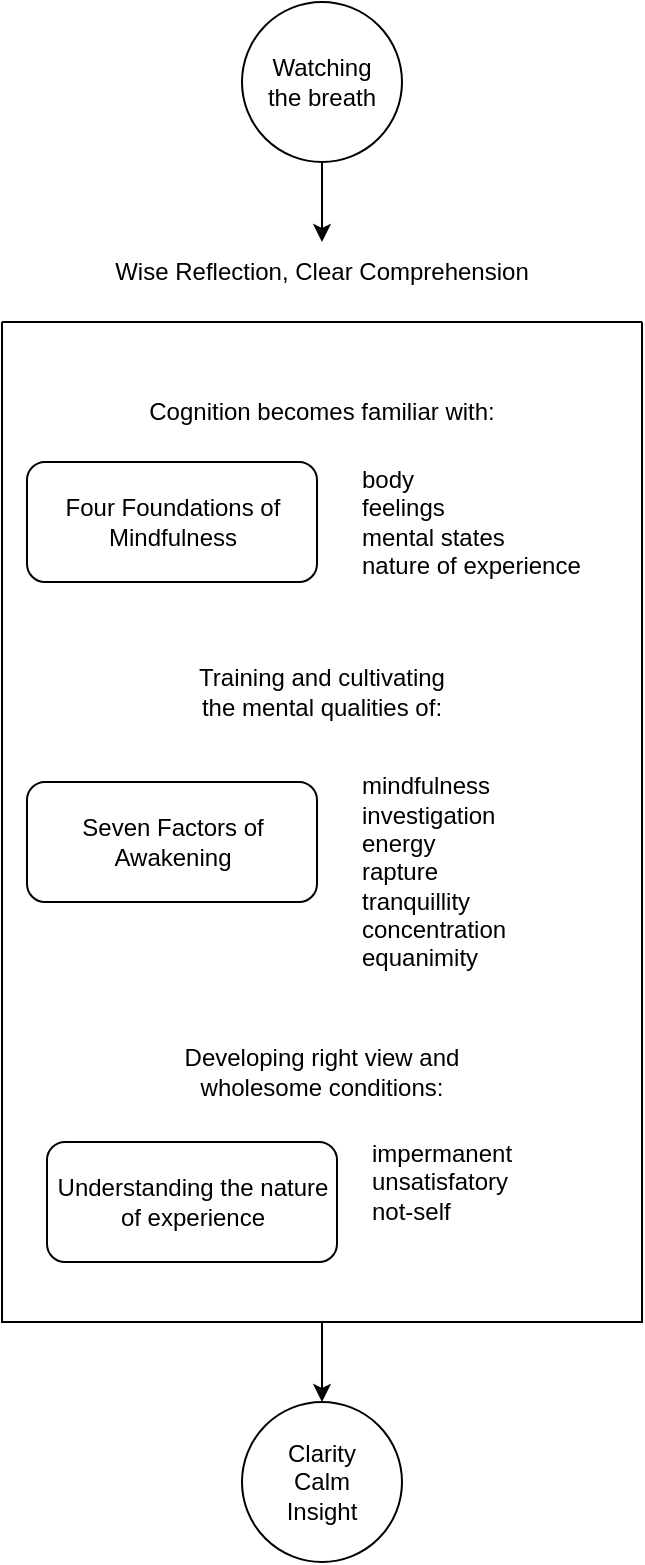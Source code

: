 <mxfile version="15.4.0" type="device"><diagram id="v9Vrka3nTFy4cIafBpXr" name="Page-1"><mxGraphModel dx="1422" dy="843" grid="1" gridSize="10" guides="1" tooltips="1" connect="1" arrows="1" fold="1" page="1" pageScale="1" pageWidth="500" pageHeight="800" math="0" shadow="0"><root><mxCell id="0"/><mxCell id="1" parent="0"/><mxCell id="avty8QCgCEOTLWtNcdsf-8" style="edgeStyle=orthogonalEdgeStyle;rounded=0;orthogonalLoop=1;jettySize=auto;html=1;" edge="1" parent="1" source="eWDwUonwVaLU7wgiBNK_-2" target="eWDwUonwVaLU7wgiBNK_-12"><mxGeometry relative="1" as="geometry"/></mxCell><mxCell id="eWDwUonwVaLU7wgiBNK_-2" value="Watching&lt;br&gt;the breath" style="ellipse;whiteSpace=wrap;html=1;aspect=fixed;" parent="1" vertex="1"><mxGeometry x="220" y="10" width="80" height="80" as="geometry"/></mxCell><mxCell id="eWDwUonwVaLU7wgiBNK_-11" value="Clarity&lt;br&gt;Calm&lt;br&gt;Insight" style="ellipse;whiteSpace=wrap;html=1;aspect=fixed;" parent="1" vertex="1"><mxGeometry x="220" y="710" width="80" height="80" as="geometry"/></mxCell><mxCell id="eWDwUonwVaLU7wgiBNK_-16" style="edgeStyle=orthogonalEdgeStyle;rounded=0;orthogonalLoop=1;jettySize=auto;html=1;entryX=0.5;entryY=0;entryDx=0;entryDy=0;" parent="1" source="eWDwUonwVaLU7wgiBNK_-13" target="eWDwUonwVaLU7wgiBNK_-11" edge="1"><mxGeometry relative="1" as="geometry"/></mxCell><mxCell id="eWDwUonwVaLU7wgiBNK_-13" value="" style="swimlane;startSize=0;" parent="1" vertex="1"><mxGeometry x="100" y="170" width="320" height="500" as="geometry"/></mxCell><mxCell id="eWDwUonwVaLU7wgiBNK_-3" value="&lt;span&gt;body&lt;/span&gt;&lt;br&gt;&lt;span&gt;feelings&lt;/span&gt;&lt;br&gt;&lt;span&gt;mental states&lt;/span&gt;&lt;br&gt;&lt;div&gt;&lt;span&gt;nature of experience&lt;/span&gt;&lt;br&gt;&lt;/div&gt;" style="text;html=1;strokeColor=none;fillColor=none;align=left;verticalAlign=middle;whiteSpace=wrap;rounded=0;" parent="eWDwUonwVaLU7wgiBNK_-13" vertex="1"><mxGeometry x="177.5" y="60" width="142.5" height="80" as="geometry"/></mxCell><mxCell id="eWDwUonwVaLU7wgiBNK_-5" value="Four Foundations of Mindfulness" style="rounded=1;whiteSpace=wrap;html=1;" parent="eWDwUonwVaLU7wgiBNK_-13" vertex="1"><mxGeometry x="12.5" y="70" width="145" height="60" as="geometry"/></mxCell><mxCell id="eWDwUonwVaLU7wgiBNK_-10" value="impermanent&lt;br&gt;unsatisfatory&lt;br&gt;&lt;div&gt;&lt;span&gt;not-self&lt;/span&gt;&lt;/div&gt;" style="text;html=1;strokeColor=none;fillColor=none;align=left;verticalAlign=middle;whiteSpace=wrap;rounded=0;" parent="eWDwUonwVaLU7wgiBNK_-13" vertex="1"><mxGeometry x="182.5" y="400" width="90" height="60" as="geometry"/></mxCell><mxCell id="avty8QCgCEOTLWtNcdsf-1" value="Cognition becomes familiar with:" style="text;html=1;strokeColor=none;fillColor=none;align=center;verticalAlign=middle;whiteSpace=wrap;rounded=0;" vertex="1" parent="eWDwUonwVaLU7wgiBNK_-13"><mxGeometry x="35" y="30" width="250" height="30" as="geometry"/></mxCell><mxCell id="avty8QCgCEOTLWtNcdsf-3" value="Training and cultivating&lt;br&gt;the mental qualities of:" style="text;html=1;strokeColor=none;fillColor=none;align=center;verticalAlign=middle;whiteSpace=wrap;rounded=0;" vertex="1" parent="eWDwUonwVaLU7wgiBNK_-13"><mxGeometry x="30" y="160" width="260" height="50" as="geometry"/></mxCell><mxCell id="avty8QCgCEOTLWtNcdsf-10" value="Seven Factors of Awakening" style="rounded=1;whiteSpace=wrap;html=1;" vertex="1" parent="eWDwUonwVaLU7wgiBNK_-13"><mxGeometry x="12.5" y="230" width="145" height="60" as="geometry"/></mxCell><mxCell id="avty8QCgCEOTLWtNcdsf-4" value="mindfulness&lt;br&gt;investigation&lt;br&gt;energy&lt;br&gt;rapture&lt;br&gt;tranquillity&lt;br&gt;concentration&lt;br&gt;equanimity" style="text;html=1;strokeColor=none;fillColor=none;align=left;verticalAlign=middle;whiteSpace=wrap;rounded=0;" vertex="1" parent="eWDwUonwVaLU7wgiBNK_-13"><mxGeometry x="177.5" y="220" width="100" height="110" as="geometry"/></mxCell><mxCell id="avty8QCgCEOTLWtNcdsf-12" value="Understanding the nature of experience" style="rounded=1;whiteSpace=wrap;html=1;" vertex="1" parent="eWDwUonwVaLU7wgiBNK_-13"><mxGeometry x="22.5" y="410" width="145" height="60" as="geometry"/></mxCell><mxCell id="avty8QCgCEOTLWtNcdsf-13" value="Developing right view and wholesome conditions:" style="text;html=1;strokeColor=none;fillColor=none;align=center;verticalAlign=middle;whiteSpace=wrap;rounded=0;" vertex="1" parent="eWDwUonwVaLU7wgiBNK_-13"><mxGeometry x="80" y="360" width="160" height="30" as="geometry"/></mxCell><mxCell id="eWDwUonwVaLU7wgiBNK_-12" value="Wise Reflection, Clear Comprehension" style="text;html=1;strokeColor=none;fillColor=none;align=center;verticalAlign=middle;whiteSpace=wrap;rounded=0;" parent="1" vertex="1"><mxGeometry x="120" y="130" width="280" height="30" as="geometry"/></mxCell></root></mxGraphModel></diagram></mxfile>